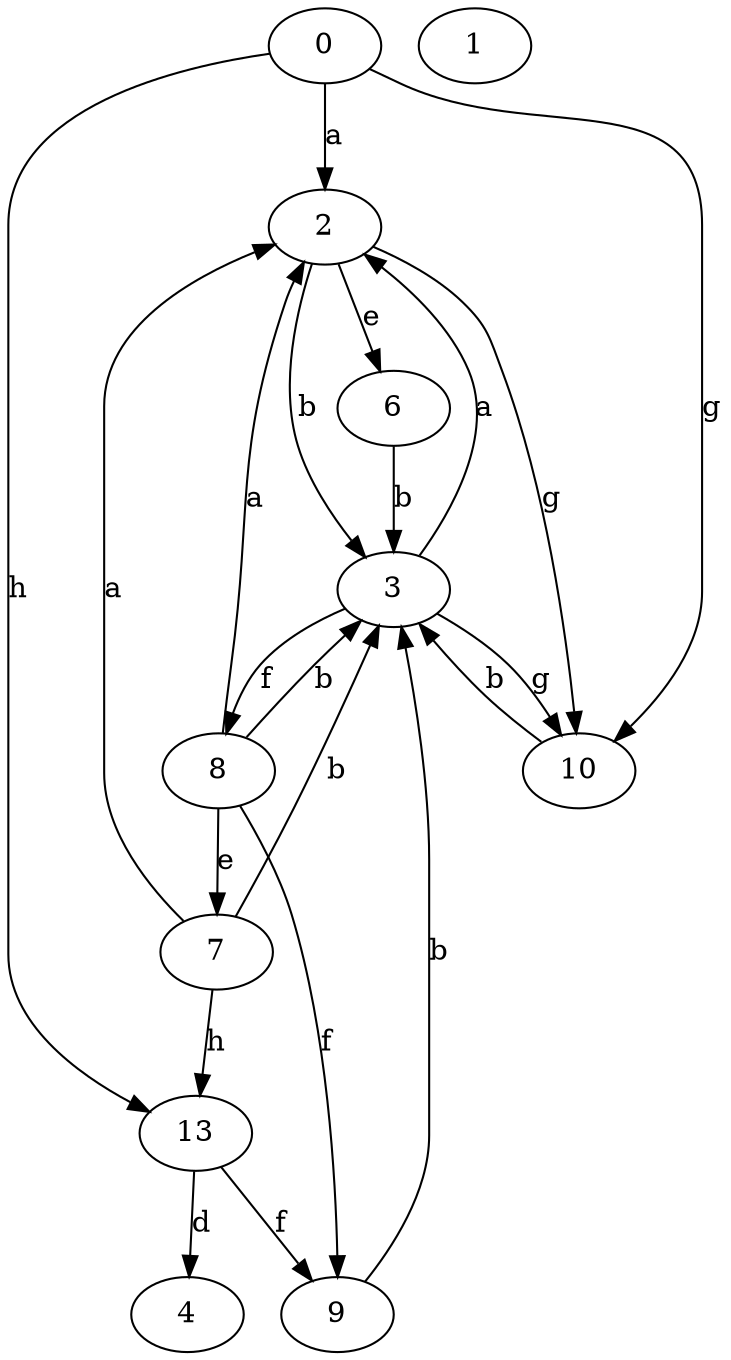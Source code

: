 strict digraph  {
0;
1;
2;
3;
4;
6;
7;
8;
9;
10;
13;
0 -> 2  [label=a];
0 -> 10  [label=g];
0 -> 13  [label=h];
2 -> 3  [label=b];
2 -> 6  [label=e];
2 -> 10  [label=g];
3 -> 2  [label=a];
3 -> 8  [label=f];
3 -> 10  [label=g];
6 -> 3  [label=b];
7 -> 2  [label=a];
7 -> 3  [label=b];
7 -> 13  [label=h];
8 -> 2  [label=a];
8 -> 3  [label=b];
8 -> 7  [label=e];
8 -> 9  [label=f];
9 -> 3  [label=b];
10 -> 3  [label=b];
13 -> 4  [label=d];
13 -> 9  [label=f];
}
